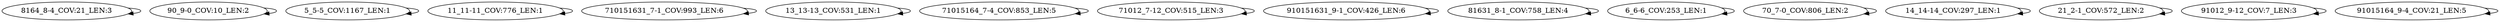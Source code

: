digraph G {
    "8164_8-4_COV:21_LEN:3" -> "8164_8-4_COV:21_LEN:3";
    "90_9-0_COV:10_LEN:2" -> "90_9-0_COV:10_LEN:2";
    "5_5-5_COV:1167_LEN:1" -> "5_5-5_COV:1167_LEN:1";
    "11_11-11_COV:776_LEN:1" -> "11_11-11_COV:776_LEN:1";
    "710151631_7-1_COV:993_LEN:6" -> "710151631_7-1_COV:993_LEN:6";
    "13_13-13_COV:531_LEN:1" -> "13_13-13_COV:531_LEN:1";
    "71015164_7-4_COV:853_LEN:5" -> "71015164_7-4_COV:853_LEN:5";
    "71012_7-12_COV:515_LEN:3" -> "71012_7-12_COV:515_LEN:3";
    "910151631_9-1_COV:426_LEN:6" -> "910151631_9-1_COV:426_LEN:6";
    "81631_8-1_COV:758_LEN:4" -> "81631_8-1_COV:758_LEN:4";
    "6_6-6_COV:253_LEN:1" -> "6_6-6_COV:253_LEN:1";
    "70_7-0_COV:806_LEN:2" -> "70_7-0_COV:806_LEN:2";
    "14_14-14_COV:297_LEN:1" -> "14_14-14_COV:297_LEN:1";
    "21_2-1_COV:572_LEN:2" -> "21_2-1_COV:572_LEN:2";
    "91012_9-12_COV:7_LEN:3" -> "91012_9-12_COV:7_LEN:3";
    "91015164_9-4_COV:21_LEN:5" -> "91015164_9-4_COV:21_LEN:5";
}
